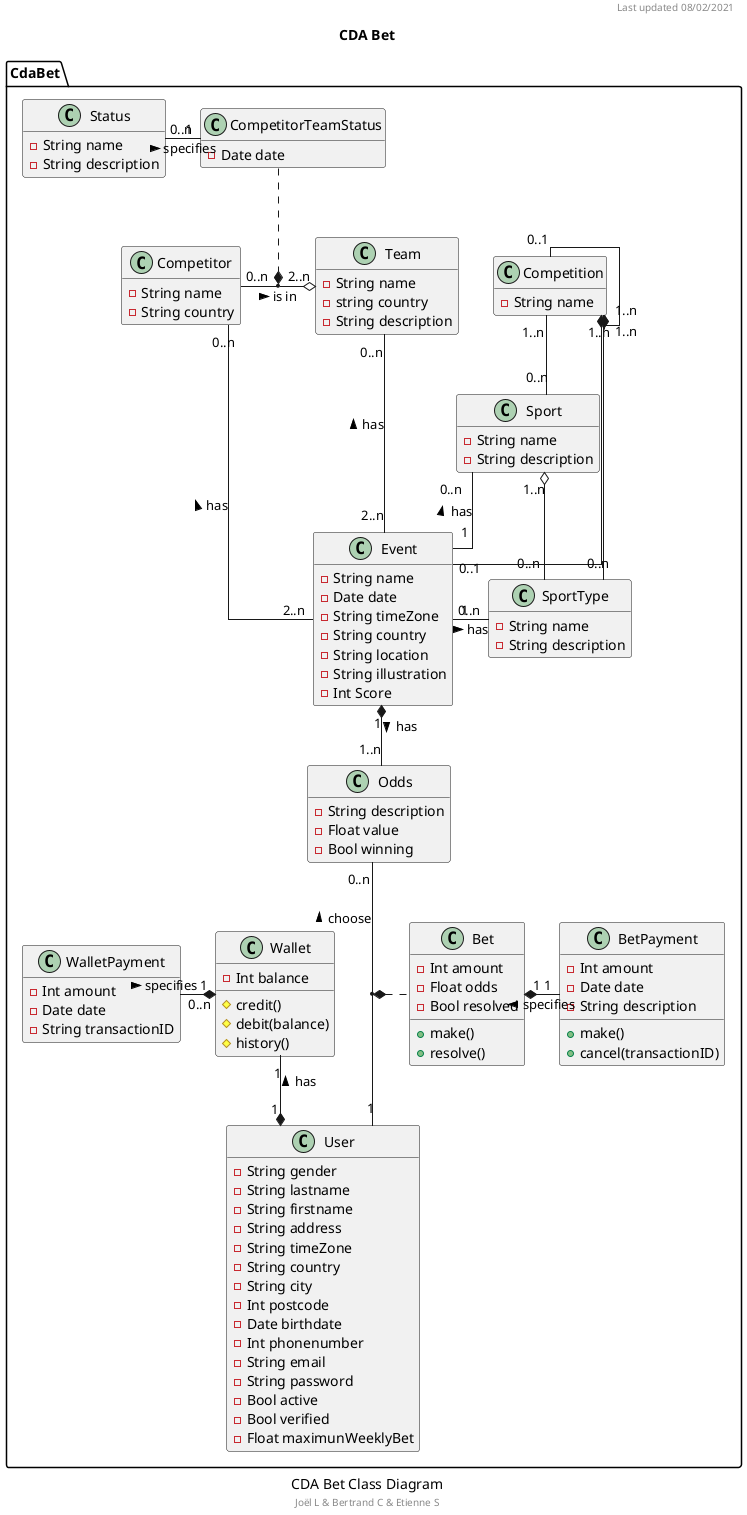 /' Development notes
TODO: Check attributes, types and methods
Assumptions: Age verification and payments are managed by external services
Enhancement: Manage the payment type
Enhancement: Extract the location from the event
Enhancement: Abstract people (user, competitor)
Enhancement: Add template for odds
Enhancement: Fix UML organisation for better readability
Enhancement: Remove TimeZone class and replaced by a local attribute
Enhancement: Remove Countries class and replaced by a local attribute
'/

@startuml "CDA Bet Class Diagram"
hide empty members
skinparam linetype ortho
caption CDA Bet Class Diagram
footer Joël L & Bertrand C & Etienne S
header Last updated 08/02/2021
title CDA Bet

namespace CdaBet {
    ' Need for a class/markup between Team/Competitor and Event?
    class Event {
        -String name
        -Date date
        -String timeZone
        -String country
        -String location
        -String illustration
        -Int Score
    }

    class Competition {
        -String name
    }

    ' Abstract class for people to extend
    class Competitor {
        -String name
        -String country
    }

    class Team {
        -String name
        -string country
        -String description
    }

    ' Hold the odds for the event
    class Odds {
        -String description
        -Float value
        -Bool winning
    }

    class Sport {
        -String name
        -String description
    }

    ' Could be an enumeration: individual or team
    class SportType {
        -String name
        -String description
    }

    ' Manage the website user
    ' Abstract class for people to extend later
    class User {
        -String gender
        -String lastname
        -String firstname
        -String address
        -String timeZone
        -String country
        -String city
        -Int postcode
        -Date birthdate
        -Int phonenumber
        -String email
        -String password
        -Bool active
        -Bool verified
        -Float maximunWeeklyBet
    }

    class Wallet {
        -Int balance
        #credit()
        #debit(balance)
        #history()
    }

    class Bet {
        -Int amount
        -Float odds
        -Bool resolved
        +make()
        +resolve()
    }

    class BetPayment {
        -Int amount
        -Date date
        -String description
        +make()
        +cancel(transactionID)
    }

    class WalletPayment {
        -Int amount
        -Date date
        -String transactionID
    }

    class Status {
        -String name
        -String description
    }

    class CompetitorTeamStatus {
        -Date date
    }

    ' Relationships
    'TODO Review and fix cardinalities
    Event "1" -up- "0..n" Sport : has >
    Event "1" - "0..n" SportType : has >
    Sport "1..n" o- "0..n" SportType

    Competition "1..n" -- "0..n" Sport
    Competition "1..n" *- "0..1" Event
    Competition "1..n" -- "0..n" SportType

    Competition "1..n" *-up- "0..1" Competition



    Competitor "0..n" -o "2..n" Team : is in >
    Team "0..n" --- "2..n" Event : has <

    Competitor "0..n" -- "2..n" Event: has <
    CompetitorTeamStatus "1" ..* (Competitor, Team)

    CompetitorTeamStatus "1" -left- "0..n" Status: specifies <

    'TODO END

    Event "1" *-- "1..n" Odds : has >

    Odds "0..n" -- "1" User: choose <
    (Odds, User) *.. "1" Bet

    Bet "1" *- "1" BetPayment: specifies <

    Wallet "1" --* "1" User: has <
    WalletPayment "0..n" -* "1" Wallet: specifies >
}
@enduml

@startuml "CDA Bet Component Diagram"
hide empty members
skinparam linetype ortho
caption CDA Bet Component Diagram
footer Joël L & Bertrand C
header Last updated 18/11/2020
title CDA Bet

HTTP - [traefik]
[traefik] - [php]
[traefik] - [phpmyadmin]
[traefik] - [mailhog]
[php] - [mysql]
[phpmyadmin] - [mysql]
[php] - [composer]
@enduml

@startmindmap "CDA Bet Mind Map"
* CDA Bet
** Class
** Actions
*** Sign up
*** Sign in
*** Log out
*** Show user profile
*** Show bet history
*** Credit wallet
*** Debit wallet
*** Show transactions history
*** Show events by category
*** Show Bets
*** Make a bet
** Components
*** Symfony
*** PHPStan
** Quality
@endmindmap
